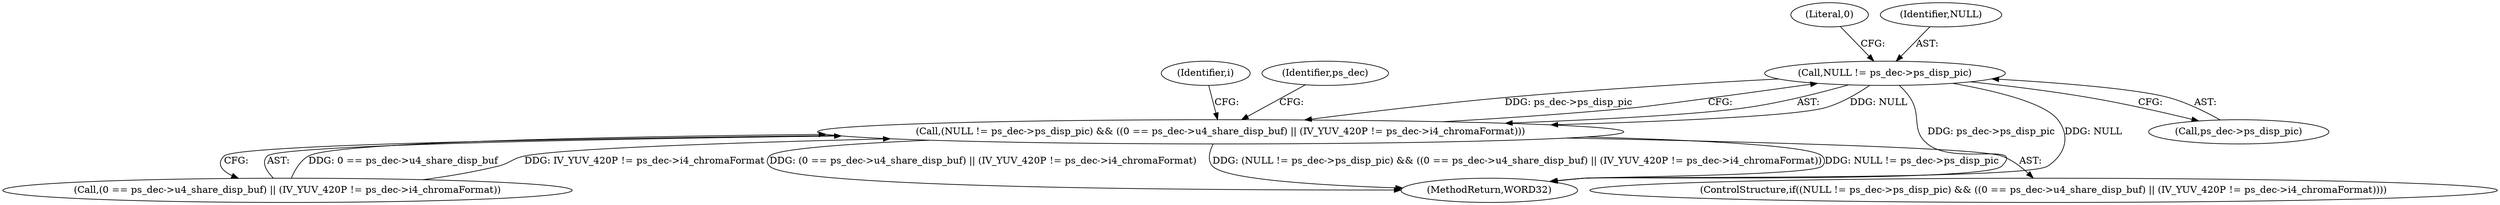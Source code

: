 digraph "0_Android_ba604d336b40fd4bde1622f64d67135bdbd61301_0@pointer" {
"1000437" [label="(Call,NULL != ps_dec->ps_disp_pic)"];
"1000436" [label="(Call,(NULL != ps_dec->ps_disp_pic) && ((0 == ps_dec->u4_share_disp_buf) || (IV_YUV_420P != ps_dec->i4_chromaFormat)))"];
"1000442" [label="(Call,(0 == ps_dec->u4_share_disp_buf) || (IV_YUV_420P != ps_dec->i4_chromaFormat))"];
"1000437" [label="(Call,NULL != ps_dec->ps_disp_pic)"];
"1000436" [label="(Call,(NULL != ps_dec->ps_disp_pic) && ((0 == ps_dec->u4_share_disp_buf) || (IV_YUV_420P != ps_dec->i4_chromaFormat)))"];
"1000456" [label="(Identifier,i)"];
"1000444" [label="(Literal,0)"];
"1000545" [label="(MethodReturn,WORD32)"];
"1000435" [label="(ControlStructure,if((NULL != ps_dec->ps_disp_pic) && ((0 == ps_dec->u4_share_disp_buf) || (IV_YUV_420P != ps_dec->i4_chromaFormat))))"];
"1000438" [label="(Identifier,NULL)"];
"1000439" [label="(Call,ps_dec->ps_disp_pic)"];
"1000521" [label="(Identifier,ps_dec)"];
"1000437" -> "1000436"  [label="AST: "];
"1000437" -> "1000439"  [label="CFG: "];
"1000438" -> "1000437"  [label="AST: "];
"1000439" -> "1000437"  [label="AST: "];
"1000444" -> "1000437"  [label="CFG: "];
"1000436" -> "1000437"  [label="CFG: "];
"1000437" -> "1000545"  [label="DDG: NULL"];
"1000437" -> "1000545"  [label="DDG: ps_dec->ps_disp_pic"];
"1000437" -> "1000436"  [label="DDG: NULL"];
"1000437" -> "1000436"  [label="DDG: ps_dec->ps_disp_pic"];
"1000436" -> "1000435"  [label="AST: "];
"1000436" -> "1000442"  [label="CFG: "];
"1000442" -> "1000436"  [label="AST: "];
"1000456" -> "1000436"  [label="CFG: "];
"1000521" -> "1000436"  [label="CFG: "];
"1000436" -> "1000545"  [label="DDG: (0 == ps_dec->u4_share_disp_buf) || (IV_YUV_420P != ps_dec->i4_chromaFormat)"];
"1000436" -> "1000545"  [label="DDG: (NULL != ps_dec->ps_disp_pic) && ((0 == ps_dec->u4_share_disp_buf) || (IV_YUV_420P != ps_dec->i4_chromaFormat))"];
"1000436" -> "1000545"  [label="DDG: NULL != ps_dec->ps_disp_pic"];
"1000442" -> "1000436"  [label="DDG: 0 == ps_dec->u4_share_disp_buf"];
"1000442" -> "1000436"  [label="DDG: IV_YUV_420P != ps_dec->i4_chromaFormat"];
}
